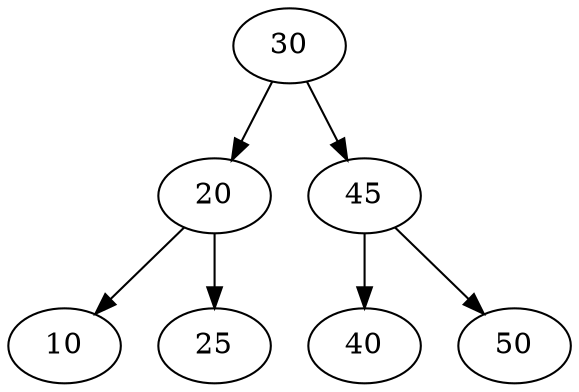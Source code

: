 digraph abc {
	l1  [ label = "30" ];
	l21 [ label = "20" ];
	l22 [ label = "45" ];
	l31 [ label = "10" ];
	l32 [ label = "25" ];
	l33 [ label = "40" ];
	l34 [ label = "50" ];

	l1  -> { l21 l22 };
	l21 -> { l31 l32 };
	l22 -> { l33 l34 };
}
